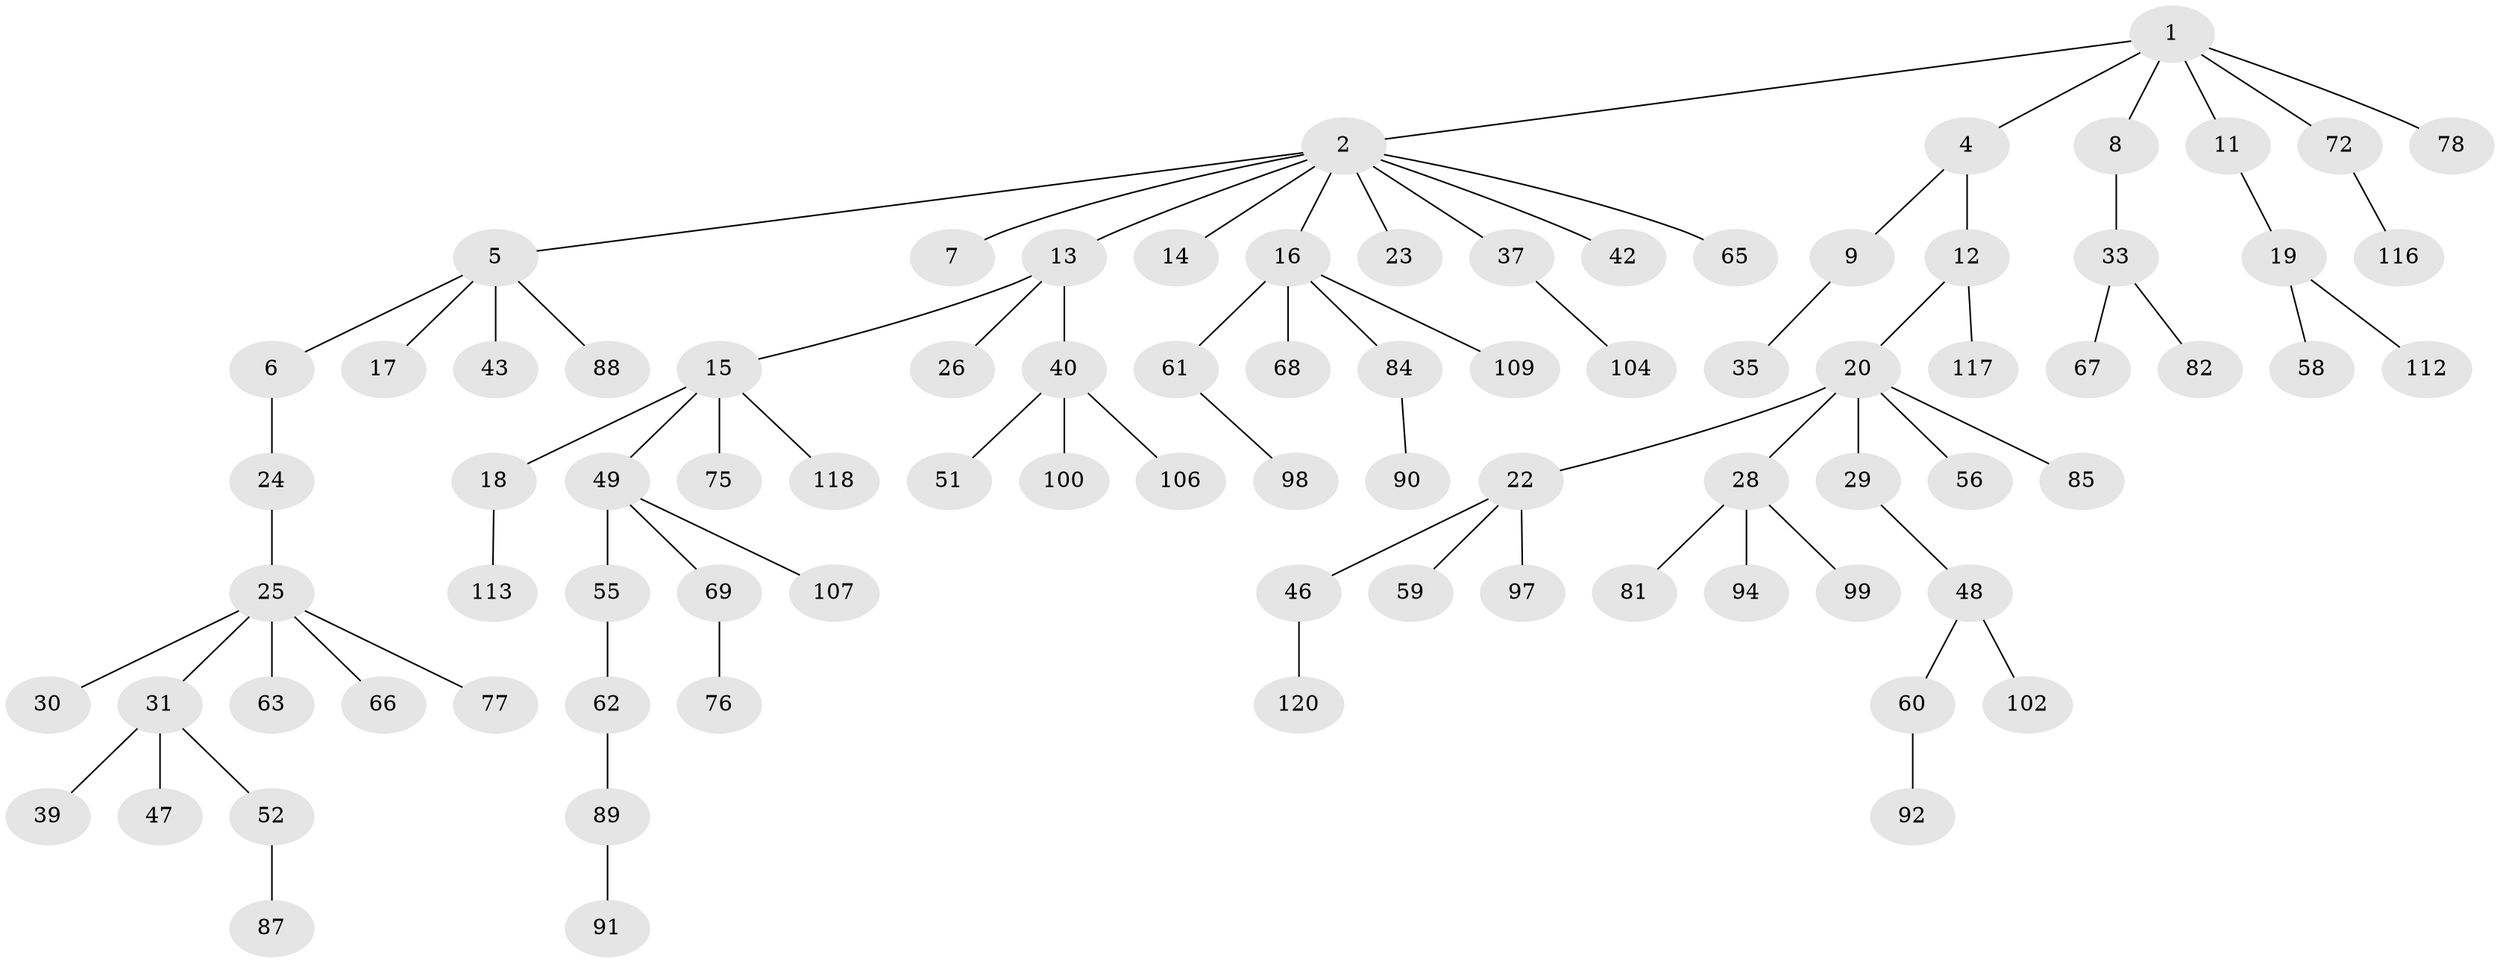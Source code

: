 // original degree distribution, {4: 0.07377049180327869, 8: 0.00819672131147541, 5: 0.040983606557377046, 2: 0.27049180327868855, 1: 0.5, 3: 0.09016393442622951, 6: 0.00819672131147541, 7: 0.00819672131147541}
// Generated by graph-tools (version 1.1) at 2025/11/02/27/25 16:11:25]
// undirected, 84 vertices, 83 edges
graph export_dot {
graph [start="1"]
  node [color=gray90,style=filled];
  1 [super="+3"];
  2 [super="+10"];
  4 [super="+74"];
  5 [super="+86"];
  6;
  7;
  8;
  9 [super="+45"];
  11 [super="+27"];
  12 [super="+32"];
  13 [super="+108"];
  14;
  15 [super="+44"];
  16 [super="+83"];
  17;
  18 [super="+105"];
  19 [super="+36"];
  20 [super="+21"];
  22 [super="+41"];
  23 [super="+79"];
  24 [super="+121"];
  25 [super="+70"];
  26 [super="+38"];
  28 [super="+57"];
  29;
  30;
  31 [super="+34"];
  33 [super="+50"];
  35;
  37;
  39 [super="+71"];
  40 [super="+64"];
  42;
  43 [super="+53"];
  46 [super="+73"];
  47 [super="+114"];
  48;
  49;
  51;
  52 [super="+54"];
  55;
  56 [super="+119"];
  58 [super="+80"];
  59;
  60 [super="+93"];
  61;
  62 [super="+95"];
  63;
  65;
  66;
  67 [super="+101"];
  68;
  69;
  72;
  75 [super="+103"];
  76 [super="+122"];
  77;
  78;
  81;
  82 [super="+96"];
  84;
  85;
  87;
  88;
  89 [super="+111"];
  90;
  91;
  92;
  94;
  97;
  98 [super="+115"];
  99;
  100;
  102;
  104 [super="+110"];
  106;
  107;
  109;
  112;
  113;
  116;
  117;
  118;
  120;
  1 -- 2;
  1 -- 8;
  1 -- 11;
  1 -- 72;
  1 -- 4;
  1 -- 78;
  2 -- 5;
  2 -- 7;
  2 -- 13;
  2 -- 16;
  2 -- 23;
  2 -- 37;
  2 -- 65;
  2 -- 42;
  2 -- 14;
  4 -- 9;
  4 -- 12;
  5 -- 6;
  5 -- 17;
  5 -- 43;
  5 -- 88;
  6 -- 24;
  8 -- 33;
  9 -- 35;
  11 -- 19;
  12 -- 20;
  12 -- 117;
  13 -- 15;
  13 -- 26;
  13 -- 40;
  15 -- 18;
  15 -- 49;
  15 -- 118;
  15 -- 75;
  16 -- 61;
  16 -- 68;
  16 -- 109;
  16 -- 84;
  18 -- 113;
  19 -- 58;
  19 -- 112;
  20 -- 22;
  20 -- 28;
  20 -- 56;
  20 -- 85;
  20 -- 29;
  22 -- 46;
  22 -- 59;
  22 -- 97;
  24 -- 25;
  25 -- 30;
  25 -- 31;
  25 -- 63;
  25 -- 66;
  25 -- 77;
  28 -- 99;
  28 -- 81;
  28 -- 94;
  29 -- 48;
  31 -- 39;
  31 -- 52;
  31 -- 47;
  33 -- 67;
  33 -- 82;
  37 -- 104;
  40 -- 51;
  40 -- 100;
  40 -- 106;
  46 -- 120;
  48 -- 60;
  48 -- 102;
  49 -- 55;
  49 -- 69;
  49 -- 107;
  52 -- 87;
  55 -- 62;
  60 -- 92;
  61 -- 98;
  62 -- 89;
  69 -- 76;
  72 -- 116;
  84 -- 90;
  89 -- 91;
}
